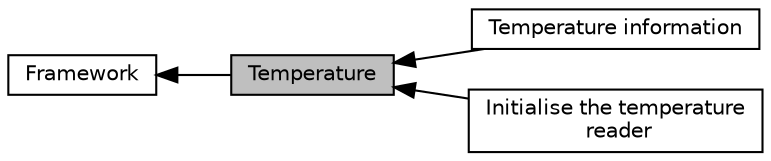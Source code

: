 digraph "Temperature"
{
  edge [fontname="Helvetica",fontsize="10",labelfontname="Helvetica",labelfontsize="10"];
  node [fontname="Helvetica",fontsize="10",shape=record];
  rankdir=LR;
  Node1 [label="Framework",height=0.2,width=0.4,color="black", fillcolor="white", style="filled",URL="$group___framework.html"];
  Node3 [label="Temperature information",height=0.2,width=0.4,color="black", fillcolor="white", style="filled",URL="$group___temperature___data.html"];
  Node0 [label="Temperature",height=0.2,width=0.4,color="black", fillcolor="grey75", style="filled", fontcolor="black"];
  Node2 [label="Initialise the temperature\l reader",height=0.2,width=0.4,color="black", fillcolor="white", style="filled",URL="$group___temperature___init.html"];
  Node1->Node0 [shape=plaintext, dir="back", style="solid"];
  Node0->Node2 [shape=plaintext, dir="back", style="solid"];
  Node0->Node3 [shape=plaintext, dir="back", style="solid"];
}

